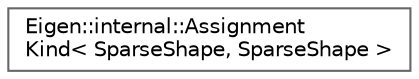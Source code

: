 digraph "类继承关系图"
{
 // LATEX_PDF_SIZE
  bgcolor="transparent";
  edge [fontname=Helvetica,fontsize=10,labelfontname=Helvetica,labelfontsize=10];
  node [fontname=Helvetica,fontsize=10,shape=box,height=0.2,width=0.4];
  rankdir="LR";
  Node0 [id="Node000000",label="Eigen::internal::Assignment\lKind\< SparseShape, SparseShape \>",height=0.2,width=0.4,color="grey40", fillcolor="white", style="filled",URL="$struct_eigen_1_1internal_1_1_assignment_kind_3_01_sparse_shape_00_01_sparse_shape_01_4.html",tooltip=" "];
}
